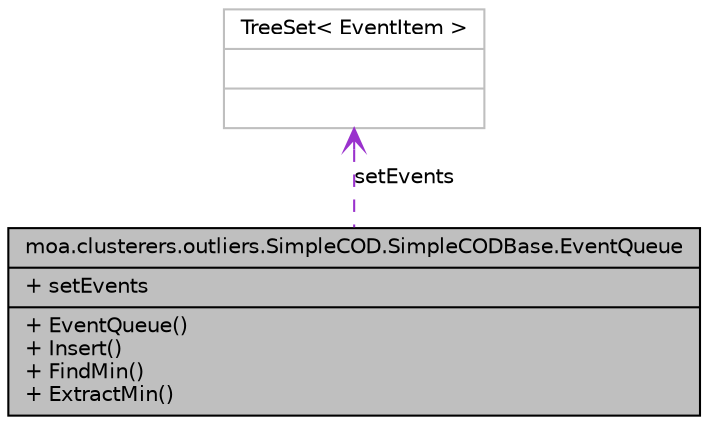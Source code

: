 digraph G
{
  edge [fontname="Helvetica",fontsize="10",labelfontname="Helvetica",labelfontsize="10"];
  node [fontname="Helvetica",fontsize="10",shape=record];
  Node1 [label="{moa.clusterers.outliers.SimpleCOD.SimpleCODBase.EventQueue\n|+ setEvents\l|+ EventQueue()\l+ Insert()\l+ FindMin()\l+ ExtractMin()\l}",height=0.2,width=0.4,color="black", fillcolor="grey75", style="filled" fontcolor="black"];
  Node2 -> Node1 [dir=back,color="darkorchid3",fontsize="10",style="dashed",label="setEvents",arrowtail="open",fontname="Helvetica"];
  Node2 [label="{TreeSet\< EventItem \>\n||}",height=0.2,width=0.4,color="grey75", fillcolor="white", style="filled"];
}

